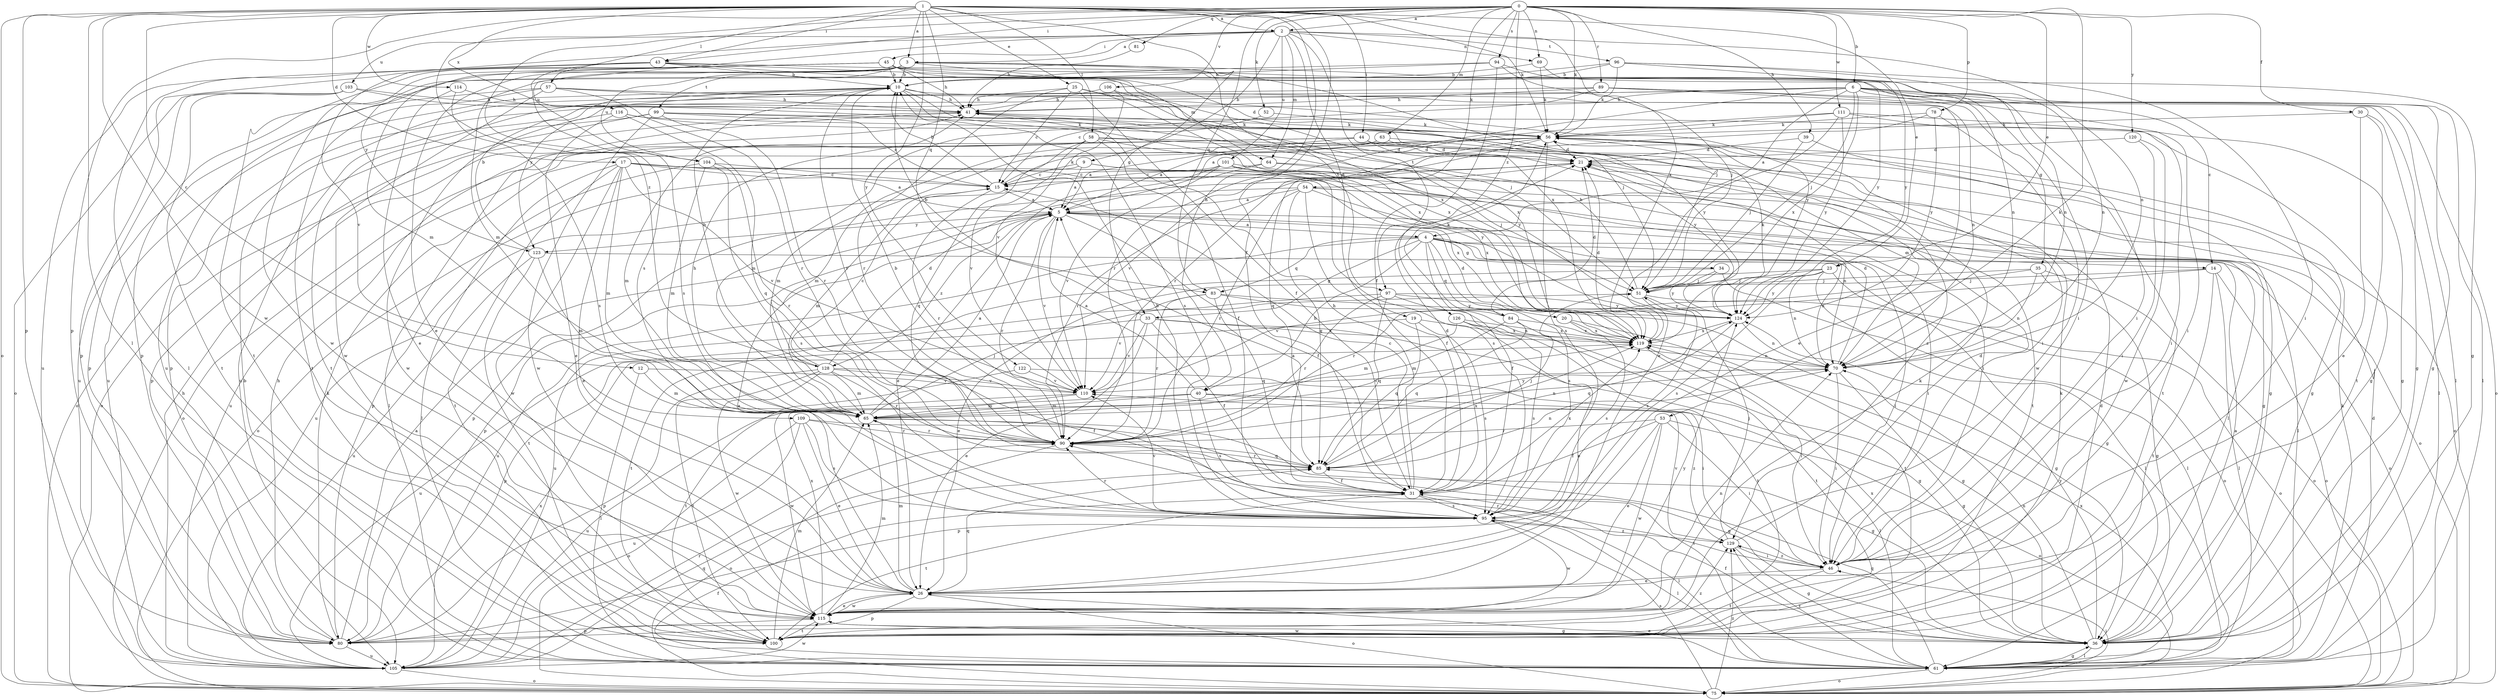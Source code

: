 strict digraph  {
0;
1;
2;
3;
4;
5;
6;
9;
10;
12;
14;
15;
17;
19;
20;
21;
23;
25;
26;
30;
31;
33;
34;
35;
36;
39;
40;
41;
43;
44;
45;
46;
51;
52;
53;
54;
56;
57;
58;
61;
63;
64;
65;
69;
70;
75;
78;
80;
81;
83;
84;
85;
89;
90;
94;
95;
96;
97;
99;
100;
101;
103;
104;
105;
106;
109;
110;
111;
114;
115;
116;
119;
120;
122;
123;
124;
126;
128;
129;
0 -> 2  [label=a];
0 -> 6  [label=b];
0 -> 23  [label=e];
0 -> 30  [label=f];
0 -> 39  [label=h];
0 -> 43  [label=i];
0 -> 52  [label=k];
0 -> 53  [label=k];
0 -> 54  [label=k];
0 -> 56  [label=k];
0 -> 63  [label=m];
0 -> 69  [label=n];
0 -> 78  [label=p];
0 -> 80  [label=p];
0 -> 81  [label=q];
0 -> 83  [label=q];
0 -> 89  [label=r];
0 -> 94  [label=s];
0 -> 95  [label=s];
0 -> 106  [label=v];
0 -> 111  [label=w];
0 -> 120  [label=y];
0 -> 126  [label=z];
0 -> 128  [label=z];
1 -> 2  [label=a];
1 -> 3  [label=a];
1 -> 12  [label=c];
1 -> 17  [label=d];
1 -> 23  [label=e];
1 -> 25  [label=e];
1 -> 31  [label=f];
1 -> 33  [label=g];
1 -> 40  [label=h];
1 -> 43  [label=i];
1 -> 44  [label=i];
1 -> 56  [label=k];
1 -> 57  [label=l];
1 -> 58  [label=l];
1 -> 61  [label=l];
1 -> 75  [label=o];
1 -> 80  [label=p];
1 -> 83  [label=q];
1 -> 114  [label=w];
1 -> 115  [label=w];
1 -> 116  [label=x];
1 -> 119  [label=x];
1 -> 122  [label=y];
2 -> 3  [label=a];
2 -> 9  [label=b];
2 -> 19  [label=d];
2 -> 45  [label=i];
2 -> 64  [label=m];
2 -> 69  [label=n];
2 -> 70  [label=n];
2 -> 96  [label=t];
2 -> 97  [label=t];
2 -> 101  [label=u];
2 -> 103  [label=u];
2 -> 104  [label=u];
2 -> 109  [label=v];
3 -> 10  [label=b];
3 -> 26  [label=e];
3 -> 51  [label=j];
3 -> 64  [label=m];
3 -> 65  [label=m];
3 -> 70  [label=n];
3 -> 97  [label=t];
3 -> 99  [label=t];
3 -> 104  [label=u];
3 -> 123  [label=y];
4 -> 14  [label=c];
4 -> 31  [label=f];
4 -> 33  [label=g];
4 -> 34  [label=g];
4 -> 40  [label=h];
4 -> 46  [label=i];
4 -> 70  [label=n];
4 -> 75  [label=o];
4 -> 83  [label=q];
4 -> 84  [label=q];
4 -> 95  [label=s];
4 -> 105  [label=u];
5 -> 4  [label=a];
5 -> 20  [label=d];
5 -> 31  [label=f];
5 -> 46  [label=i];
5 -> 80  [label=p];
5 -> 90  [label=r];
5 -> 110  [label=v];
5 -> 123  [label=y];
5 -> 128  [label=z];
6 -> 4  [label=a];
6 -> 14  [label=c];
6 -> 35  [label=g];
6 -> 36  [label=g];
6 -> 41  [label=h];
6 -> 46  [label=i];
6 -> 51  [label=j];
6 -> 61  [label=l];
6 -> 90  [label=r];
6 -> 105  [label=u];
6 -> 119  [label=x];
6 -> 123  [label=y];
9 -> 5  [label=a];
9 -> 15  [label=c];
9 -> 46  [label=i];
9 -> 61  [label=l];
9 -> 75  [label=o];
10 -> 41  [label=h];
10 -> 70  [label=n];
10 -> 90  [label=r];
10 -> 95  [label=s];
10 -> 100  [label=t];
10 -> 105  [label=u];
10 -> 119  [label=x];
12 -> 61  [label=l];
12 -> 65  [label=m];
12 -> 110  [label=v];
14 -> 51  [label=j];
14 -> 61  [label=l];
14 -> 75  [label=o];
14 -> 90  [label=r];
14 -> 100  [label=t];
15 -> 5  [label=a];
15 -> 10  [label=b];
15 -> 56  [label=k];
15 -> 65  [label=m];
15 -> 90  [label=r];
17 -> 5  [label=a];
17 -> 15  [label=c];
17 -> 26  [label=e];
17 -> 61  [label=l];
17 -> 65  [label=m];
17 -> 100  [label=t];
17 -> 110  [label=v];
17 -> 115  [label=w];
17 -> 119  [label=x];
17 -> 124  [label=y];
19 -> 80  [label=p];
19 -> 85  [label=q];
19 -> 95  [label=s];
19 -> 119  [label=x];
20 -> 36  [label=g];
20 -> 95  [label=s];
20 -> 119  [label=x];
21 -> 15  [label=c];
21 -> 75  [label=o];
21 -> 90  [label=r];
23 -> 26  [label=e];
23 -> 51  [label=j];
23 -> 61  [label=l];
23 -> 70  [label=n];
23 -> 75  [label=o];
23 -> 95  [label=s];
23 -> 124  [label=y];
25 -> 15  [label=c];
25 -> 31  [label=f];
25 -> 41  [label=h];
25 -> 51  [label=j];
25 -> 90  [label=r];
25 -> 119  [label=x];
26 -> 5  [label=a];
26 -> 65  [label=m];
26 -> 75  [label=o];
26 -> 80  [label=p];
26 -> 85  [label=q];
26 -> 115  [label=w];
30 -> 26  [label=e];
30 -> 56  [label=k];
30 -> 61  [label=l];
30 -> 100  [label=t];
31 -> 5  [label=a];
31 -> 15  [label=c];
31 -> 21  [label=d];
31 -> 41  [label=h];
31 -> 61  [label=l];
31 -> 95  [label=s];
31 -> 100  [label=t];
31 -> 119  [label=x];
33 -> 10  [label=b];
33 -> 26  [label=e];
33 -> 31  [label=f];
33 -> 36  [label=g];
33 -> 105  [label=u];
33 -> 110  [label=v];
33 -> 119  [label=x];
34 -> 51  [label=j];
34 -> 61  [label=l];
34 -> 105  [label=u];
34 -> 124  [label=y];
35 -> 36  [label=g];
35 -> 51  [label=j];
35 -> 70  [label=n];
35 -> 75  [label=o];
35 -> 110  [label=v];
36 -> 5  [label=a];
36 -> 31  [label=f];
36 -> 61  [label=l];
36 -> 70  [label=n];
36 -> 115  [label=w];
36 -> 119  [label=x];
36 -> 124  [label=y];
39 -> 21  [label=d];
39 -> 51  [label=j];
39 -> 100  [label=t];
40 -> 5  [label=a];
40 -> 61  [label=l];
40 -> 65  [label=m];
40 -> 95  [label=s];
40 -> 105  [label=u];
40 -> 129  [label=z];
41 -> 56  [label=k];
41 -> 75  [label=o];
41 -> 124  [label=y];
43 -> 10  [label=b];
43 -> 46  [label=i];
43 -> 61  [label=l];
43 -> 70  [label=n];
43 -> 95  [label=s];
43 -> 105  [label=u];
43 -> 119  [label=x];
44 -> 5  [label=a];
44 -> 21  [label=d];
44 -> 65  [label=m];
44 -> 105  [label=u];
44 -> 124  [label=y];
44 -> 129  [label=z];
45 -> 10  [label=b];
45 -> 21  [label=d];
45 -> 41  [label=h];
45 -> 46  [label=i];
45 -> 65  [label=m];
45 -> 80  [label=p];
45 -> 100  [label=t];
45 -> 115  [label=w];
45 -> 119  [label=x];
46 -> 26  [label=e];
46 -> 90  [label=r];
46 -> 100  [label=t];
46 -> 129  [label=z];
51 -> 41  [label=h];
51 -> 75  [label=o];
51 -> 95  [label=s];
51 -> 124  [label=y];
52 -> 56  [label=k];
52 -> 65  [label=m];
53 -> 26  [label=e];
53 -> 31  [label=f];
53 -> 46  [label=i];
53 -> 75  [label=o];
53 -> 80  [label=p];
53 -> 90  [label=r];
53 -> 115  [label=w];
54 -> 5  [label=a];
54 -> 31  [label=f];
54 -> 61  [label=l];
54 -> 70  [label=n];
54 -> 75  [label=o];
54 -> 80  [label=p];
54 -> 85  [label=q];
54 -> 90  [label=r];
56 -> 21  [label=d];
56 -> 36  [label=g];
56 -> 65  [label=m];
56 -> 85  [label=q];
56 -> 95  [label=s];
56 -> 110  [label=v];
57 -> 36  [label=g];
57 -> 41  [label=h];
57 -> 90  [label=r];
57 -> 100  [label=t];
57 -> 105  [label=u];
57 -> 115  [label=w];
57 -> 124  [label=y];
58 -> 21  [label=d];
58 -> 31  [label=f];
58 -> 36  [label=g];
58 -> 61  [label=l];
58 -> 75  [label=o];
58 -> 85  [label=q];
58 -> 110  [label=v];
58 -> 124  [label=y];
61 -> 10  [label=b];
61 -> 21  [label=d];
61 -> 26  [label=e];
61 -> 36  [label=g];
61 -> 56  [label=k];
61 -> 75  [label=o];
61 -> 85  [label=q];
61 -> 119  [label=x];
61 -> 129  [label=z];
63 -> 5  [label=a];
63 -> 21  [label=d];
63 -> 65  [label=m];
63 -> 70  [label=n];
64 -> 15  [label=c];
64 -> 36  [label=g];
64 -> 51  [label=j];
64 -> 105  [label=u];
65 -> 5  [label=a];
65 -> 36  [label=g];
65 -> 41  [label=h];
65 -> 51  [label=j];
65 -> 61  [label=l];
65 -> 70  [label=n];
65 -> 90  [label=r];
69 -> 10  [label=b];
69 -> 36  [label=g];
69 -> 56  [label=k];
70 -> 21  [label=d];
70 -> 36  [label=g];
70 -> 46  [label=i];
70 -> 110  [label=v];
75 -> 31  [label=f];
75 -> 46  [label=i];
75 -> 95  [label=s];
75 -> 129  [label=z];
78 -> 56  [label=k];
78 -> 90  [label=r];
78 -> 115  [label=w];
78 -> 124  [label=y];
80 -> 5  [label=a];
80 -> 41  [label=h];
80 -> 56  [label=k];
80 -> 105  [label=u];
80 -> 129  [label=z];
81 -> 41  [label=h];
83 -> 85  [label=q];
83 -> 90  [label=r];
83 -> 100  [label=t];
83 -> 110  [label=v];
83 -> 124  [label=y];
84 -> 21  [label=d];
84 -> 56  [label=k];
84 -> 65  [label=m];
84 -> 85  [label=q];
84 -> 100  [label=t];
84 -> 119  [label=x];
85 -> 31  [label=f];
85 -> 51  [label=j];
85 -> 70  [label=n];
85 -> 90  [label=r];
85 -> 119  [label=x];
89 -> 15  [label=c];
89 -> 26  [label=e];
89 -> 41  [label=h];
89 -> 61  [label=l];
89 -> 75  [label=o];
89 -> 80  [label=p];
90 -> 10  [label=b];
90 -> 75  [label=o];
90 -> 85  [label=q];
90 -> 124  [label=y];
94 -> 10  [label=b];
94 -> 31  [label=f];
94 -> 51  [label=j];
94 -> 80  [label=p];
94 -> 124  [label=y];
95 -> 10  [label=b];
95 -> 61  [label=l];
95 -> 90  [label=r];
95 -> 110  [label=v];
95 -> 115  [label=w];
95 -> 129  [label=z];
96 -> 10  [label=b];
96 -> 46  [label=i];
96 -> 56  [label=k];
96 -> 70  [label=n];
96 -> 105  [label=u];
96 -> 124  [label=y];
97 -> 36  [label=g];
97 -> 70  [label=n];
97 -> 85  [label=q];
97 -> 90  [label=r];
97 -> 100  [label=t];
97 -> 124  [label=y];
99 -> 15  [label=c];
99 -> 36  [label=g];
99 -> 56  [label=k];
99 -> 75  [label=o];
99 -> 80  [label=p];
99 -> 90  [label=r];
99 -> 115  [label=w];
100 -> 21  [label=d];
100 -> 56  [label=k];
100 -> 65  [label=m];
101 -> 15  [label=c];
101 -> 26  [label=e];
101 -> 95  [label=s];
101 -> 100  [label=t];
101 -> 110  [label=v];
101 -> 119  [label=x];
103 -> 41  [label=h];
103 -> 51  [label=j];
103 -> 75  [label=o];
103 -> 80  [label=p];
103 -> 100  [label=t];
104 -> 15  [label=c];
104 -> 65  [label=m];
104 -> 80  [label=p];
104 -> 90  [label=r];
104 -> 95  [label=s];
105 -> 41  [label=h];
105 -> 75  [label=o];
105 -> 85  [label=q];
105 -> 90  [label=r];
105 -> 115  [label=w];
105 -> 119  [label=x];
106 -> 41  [label=h];
106 -> 110  [label=v];
106 -> 119  [label=x];
109 -> 26  [label=e];
109 -> 36  [label=g];
109 -> 75  [label=o];
109 -> 90  [label=r];
109 -> 95  [label=s];
109 -> 105  [label=u];
110 -> 65  [label=m];
110 -> 115  [label=w];
111 -> 5  [label=a];
111 -> 26  [label=e];
111 -> 36  [label=g];
111 -> 46  [label=i];
111 -> 56  [label=k];
111 -> 124  [label=y];
114 -> 26  [label=e];
114 -> 41  [label=h];
114 -> 95  [label=s];
115 -> 26  [label=e];
115 -> 36  [label=g];
115 -> 56  [label=k];
115 -> 65  [label=m];
115 -> 70  [label=n];
115 -> 80  [label=p];
115 -> 100  [label=t];
115 -> 119  [label=x];
115 -> 124  [label=y];
116 -> 26  [label=e];
116 -> 46  [label=i];
116 -> 56  [label=k];
116 -> 85  [label=q];
116 -> 115  [label=w];
119 -> 21  [label=d];
119 -> 46  [label=i];
119 -> 70  [label=n];
120 -> 21  [label=d];
120 -> 46  [label=i];
120 -> 115  [label=w];
122 -> 46  [label=i];
122 -> 100  [label=t];
122 -> 110  [label=v];
123 -> 10  [label=b];
123 -> 36  [label=g];
123 -> 65  [label=m];
123 -> 100  [label=t];
123 -> 105  [label=u];
124 -> 56  [label=k];
124 -> 70  [label=n];
124 -> 85  [label=q];
124 -> 119  [label=x];
126 -> 26  [label=e];
126 -> 65  [label=m];
126 -> 95  [label=s];
126 -> 100  [label=t];
126 -> 119  [label=x];
128 -> 10  [label=b];
128 -> 15  [label=c];
128 -> 21  [label=d];
128 -> 31  [label=f];
128 -> 65  [label=m];
128 -> 80  [label=p];
128 -> 90  [label=r];
128 -> 100  [label=t];
128 -> 110  [label=v];
128 -> 115  [label=w];
129 -> 21  [label=d];
129 -> 36  [label=g];
129 -> 46  [label=i];
129 -> 51  [label=j];
129 -> 110  [label=v];
}
